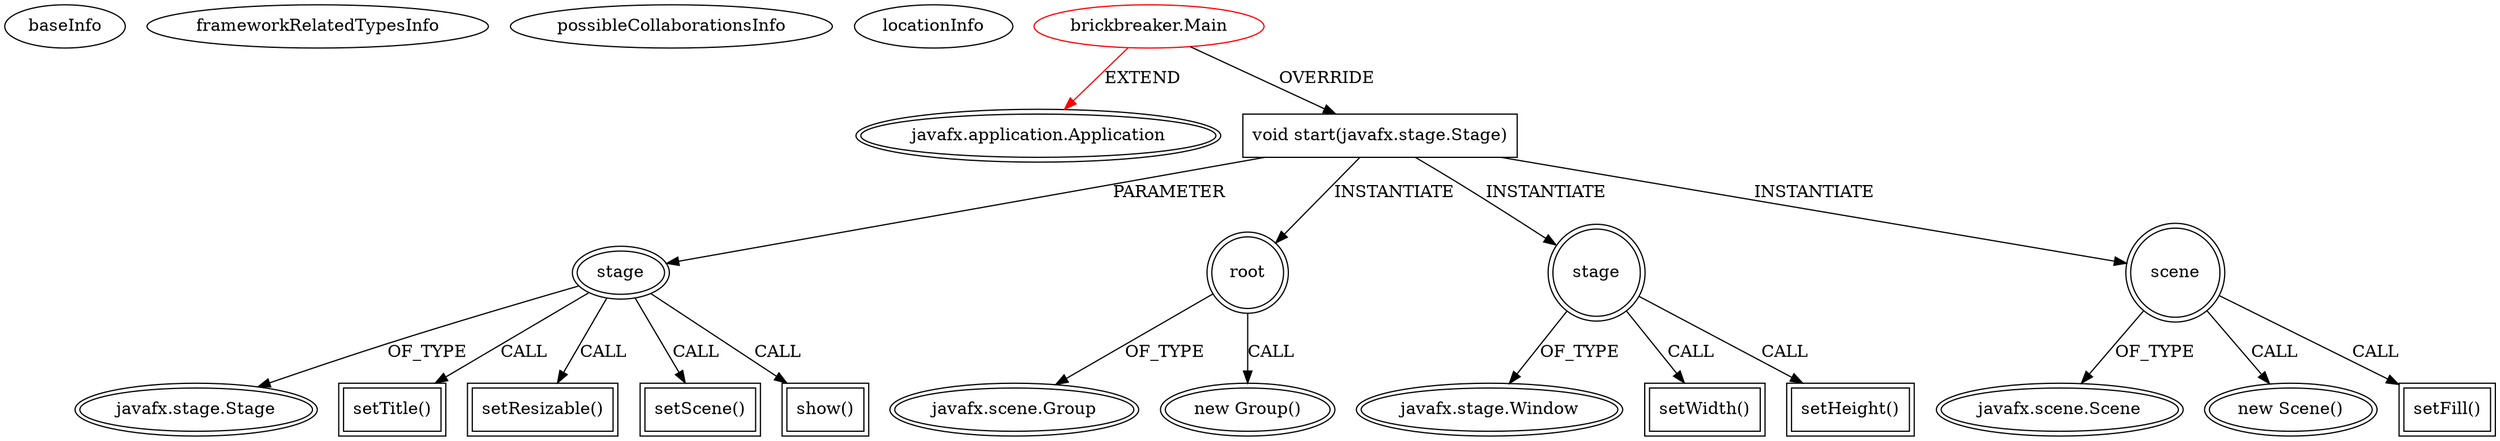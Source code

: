 digraph {
baseInfo[graphId=552,category="extension_graph",isAnonymous=false,possibleRelation=false]
frameworkRelatedTypesInfo[0="javafx.application.Application"]
possibleCollaborationsInfo[]
locationInfo[projectName="JASCValentine-BrickBreaker",filePath="/JASCValentine-BrickBreaker/BrickBreaker-master/src/brickbreaker/Main.java",contextSignature="Main",graphId="552"]
0[label="brickbreaker.Main",vertexType="ROOT_CLIENT_CLASS_DECLARATION",isFrameworkType=false,color=red]
1[label="javafx.application.Application",vertexType="FRAMEWORK_CLASS_TYPE",isFrameworkType=true,peripheries=2]
2[label="void start(javafx.stage.Stage)",vertexType="OVERRIDING_METHOD_DECLARATION",isFrameworkType=false,shape=box]
3[label="stage",vertexType="PARAMETER_DECLARATION",isFrameworkType=true,peripheries=2]
4[label="javafx.stage.Stage",vertexType="FRAMEWORK_CLASS_TYPE",isFrameworkType=true,peripheries=2]
6[label="root",vertexType="VARIABLE_EXPRESION",isFrameworkType=true,peripheries=2,shape=circle]
7[label="javafx.scene.Group",vertexType="FRAMEWORK_CLASS_TYPE",isFrameworkType=true,peripheries=2]
5[label="new Group()",vertexType="CONSTRUCTOR_CALL",isFrameworkType=true,peripheries=2]
9[label="setTitle()",vertexType="INSIDE_CALL",isFrameworkType=true,peripheries=2,shape=box]
11[label="setResizable()",vertexType="INSIDE_CALL",isFrameworkType=true,peripheries=2,shape=box]
12[label="stage",vertexType="VARIABLE_EXPRESION",isFrameworkType=true,peripheries=2,shape=circle]
14[label="javafx.stage.Window",vertexType="FRAMEWORK_CLASS_TYPE",isFrameworkType=true,peripheries=2]
13[label="setWidth()",vertexType="INSIDE_CALL",isFrameworkType=true,peripheries=2,shape=box]
16[label="setHeight()",vertexType="INSIDE_CALL",isFrameworkType=true,peripheries=2,shape=box]
18[label="scene",vertexType="VARIABLE_EXPRESION",isFrameworkType=true,peripheries=2,shape=circle]
19[label="javafx.scene.Scene",vertexType="FRAMEWORK_CLASS_TYPE",isFrameworkType=true,peripheries=2]
17[label="new Scene()",vertexType="CONSTRUCTOR_CALL",isFrameworkType=true,peripheries=2]
21[label="setFill()",vertexType="INSIDE_CALL",isFrameworkType=true,peripheries=2,shape=box]
23[label="setScene()",vertexType="INSIDE_CALL",isFrameworkType=true,peripheries=2,shape=box]
25[label="show()",vertexType="INSIDE_CALL",isFrameworkType=true,peripheries=2,shape=box]
0->1[label="EXTEND",color=red]
0->2[label="OVERRIDE"]
3->4[label="OF_TYPE"]
2->3[label="PARAMETER"]
2->6[label="INSTANTIATE"]
6->7[label="OF_TYPE"]
6->5[label="CALL"]
3->9[label="CALL"]
3->11[label="CALL"]
2->12[label="INSTANTIATE"]
12->14[label="OF_TYPE"]
12->13[label="CALL"]
12->16[label="CALL"]
2->18[label="INSTANTIATE"]
18->19[label="OF_TYPE"]
18->17[label="CALL"]
18->21[label="CALL"]
3->23[label="CALL"]
3->25[label="CALL"]
}
